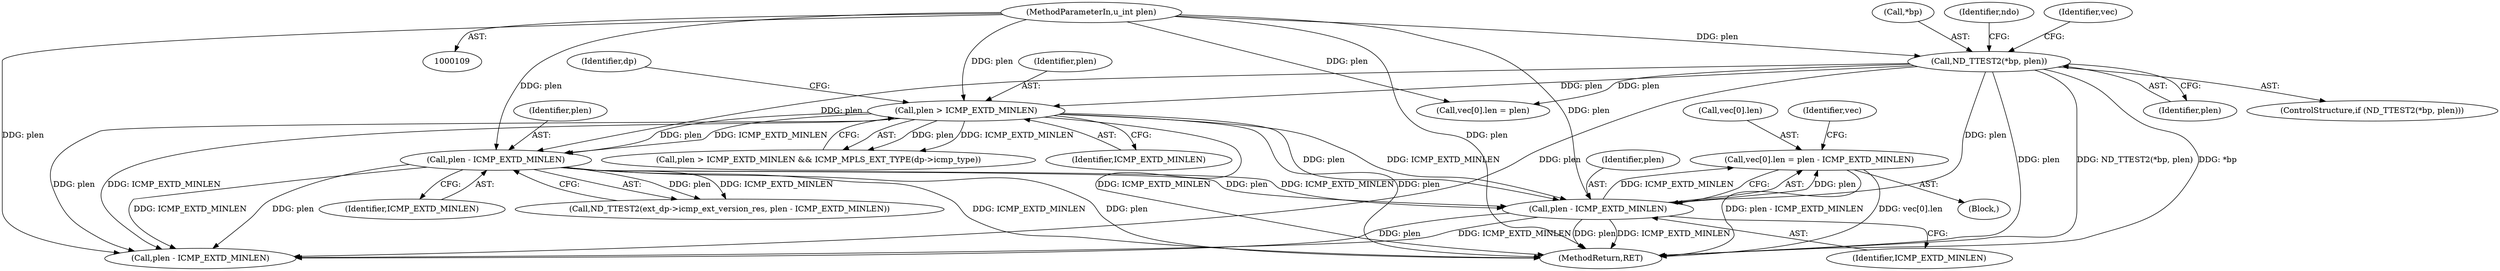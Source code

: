digraph "0_tcpdump_2b62d1dda41590db29368ec7ba5f4faf3464765a@array" {
"1001019" [label="(Call,vec[0].len = plen - ICMP_EXTD_MINLEN)"];
"1001025" [label="(Call,plen - ICMP_EXTD_MINLEN)"];
"1000880" [label="(Call,ND_TTEST2(*bp, plen))"];
"1000112" [label="(MethodParameterIn,u_int plen)"];
"1000980" [label="(Call,plen > ICMP_EXTD_MINLEN)"];
"1001001" [label="(Call,plen - ICMP_EXTD_MINLEN)"];
"1000981" [label="(Identifier,plen)"];
"1001020" [label="(Call,vec[0].len)"];
"1001026" [label="(Identifier,plen)"];
"1000880" [label="(Call,ND_TTEST2(*bp, plen))"];
"1001001" [label="(Call,plen - ICMP_EXTD_MINLEN)"];
"1000980" [label="(Call,plen > ICMP_EXTD_MINLEN)"];
"1000881" [label="(Call,*bp)"];
"1000883" [label="(Identifier,plen)"];
"1000997" [label="(Call,ND_TTEST2(ext_dp->icmp_ext_version_res, plen - ICMP_EXTD_MINLEN))"];
"1001060" [label="(Call,plen - ICMP_EXTD_MINLEN)"];
"1000879" [label="(ControlStructure,if (ND_TTEST2(*bp, plen)))"];
"1000934" [label="(Identifier,ndo)"];
"1000985" [label="(Identifier,dp)"];
"1001002" [label="(Identifier,plen)"];
"1000112" [label="(MethodParameterIn,u_int plen)"];
"1000896" [label="(Call,vec[0].len = plen)"];
"1000979" [label="(Call,plen > ICMP_EXTD_MINLEN && ICMP_MPLS_EXT_TYPE(dp->icmp_type))"];
"1001025" [label="(Call,plen - ICMP_EXTD_MINLEN)"];
"1001260" [label="(MethodReturn,RET)"];
"1001004" [label="(Block,)"];
"1001027" [label="(Identifier,ICMP_EXTD_MINLEN)"];
"1000982" [label="(Identifier,ICMP_EXTD_MINLEN)"];
"1001019" [label="(Call,vec[0].len = plen - ICMP_EXTD_MINLEN)"];
"1001003" [label="(Identifier,ICMP_EXTD_MINLEN)"];
"1001030" [label="(Identifier,vec)"];
"1000888" [label="(Identifier,vec)"];
"1001019" -> "1001004"  [label="AST: "];
"1001019" -> "1001025"  [label="CFG: "];
"1001020" -> "1001019"  [label="AST: "];
"1001025" -> "1001019"  [label="AST: "];
"1001030" -> "1001019"  [label="CFG: "];
"1001019" -> "1001260"  [label="DDG: vec[0].len"];
"1001019" -> "1001260"  [label="DDG: plen - ICMP_EXTD_MINLEN"];
"1001025" -> "1001019"  [label="DDG: plen"];
"1001025" -> "1001019"  [label="DDG: ICMP_EXTD_MINLEN"];
"1001025" -> "1001027"  [label="CFG: "];
"1001026" -> "1001025"  [label="AST: "];
"1001027" -> "1001025"  [label="AST: "];
"1001025" -> "1001260"  [label="DDG: plen"];
"1001025" -> "1001260"  [label="DDG: ICMP_EXTD_MINLEN"];
"1000880" -> "1001025"  [label="DDG: plen"];
"1000980" -> "1001025"  [label="DDG: plen"];
"1000980" -> "1001025"  [label="DDG: ICMP_EXTD_MINLEN"];
"1001001" -> "1001025"  [label="DDG: plen"];
"1001001" -> "1001025"  [label="DDG: ICMP_EXTD_MINLEN"];
"1000112" -> "1001025"  [label="DDG: plen"];
"1001025" -> "1001060"  [label="DDG: plen"];
"1001025" -> "1001060"  [label="DDG: ICMP_EXTD_MINLEN"];
"1000880" -> "1000879"  [label="AST: "];
"1000880" -> "1000883"  [label="CFG: "];
"1000881" -> "1000880"  [label="AST: "];
"1000883" -> "1000880"  [label="AST: "];
"1000888" -> "1000880"  [label="CFG: "];
"1000934" -> "1000880"  [label="CFG: "];
"1000880" -> "1001260"  [label="DDG: *bp"];
"1000880" -> "1001260"  [label="DDG: plen"];
"1000880" -> "1001260"  [label="DDG: ND_TTEST2(*bp, plen)"];
"1000112" -> "1000880"  [label="DDG: plen"];
"1000880" -> "1000896"  [label="DDG: plen"];
"1000880" -> "1000980"  [label="DDG: plen"];
"1000880" -> "1001001"  [label="DDG: plen"];
"1000880" -> "1001060"  [label="DDG: plen"];
"1000112" -> "1000109"  [label="AST: "];
"1000112" -> "1001260"  [label="DDG: plen"];
"1000112" -> "1000896"  [label="DDG: plen"];
"1000112" -> "1000980"  [label="DDG: plen"];
"1000112" -> "1001001"  [label="DDG: plen"];
"1000112" -> "1001060"  [label="DDG: plen"];
"1000980" -> "1000979"  [label="AST: "];
"1000980" -> "1000982"  [label="CFG: "];
"1000981" -> "1000980"  [label="AST: "];
"1000982" -> "1000980"  [label="AST: "];
"1000985" -> "1000980"  [label="CFG: "];
"1000979" -> "1000980"  [label="CFG: "];
"1000980" -> "1001260"  [label="DDG: plen"];
"1000980" -> "1001260"  [label="DDG: ICMP_EXTD_MINLEN"];
"1000980" -> "1000979"  [label="DDG: plen"];
"1000980" -> "1000979"  [label="DDG: ICMP_EXTD_MINLEN"];
"1000980" -> "1001001"  [label="DDG: plen"];
"1000980" -> "1001001"  [label="DDG: ICMP_EXTD_MINLEN"];
"1000980" -> "1001060"  [label="DDG: plen"];
"1000980" -> "1001060"  [label="DDG: ICMP_EXTD_MINLEN"];
"1001001" -> "1000997"  [label="AST: "];
"1001001" -> "1001003"  [label="CFG: "];
"1001002" -> "1001001"  [label="AST: "];
"1001003" -> "1001001"  [label="AST: "];
"1000997" -> "1001001"  [label="CFG: "];
"1001001" -> "1001260"  [label="DDG: ICMP_EXTD_MINLEN"];
"1001001" -> "1001260"  [label="DDG: plen"];
"1001001" -> "1000997"  [label="DDG: plen"];
"1001001" -> "1000997"  [label="DDG: ICMP_EXTD_MINLEN"];
"1001001" -> "1001060"  [label="DDG: plen"];
"1001001" -> "1001060"  [label="DDG: ICMP_EXTD_MINLEN"];
}
